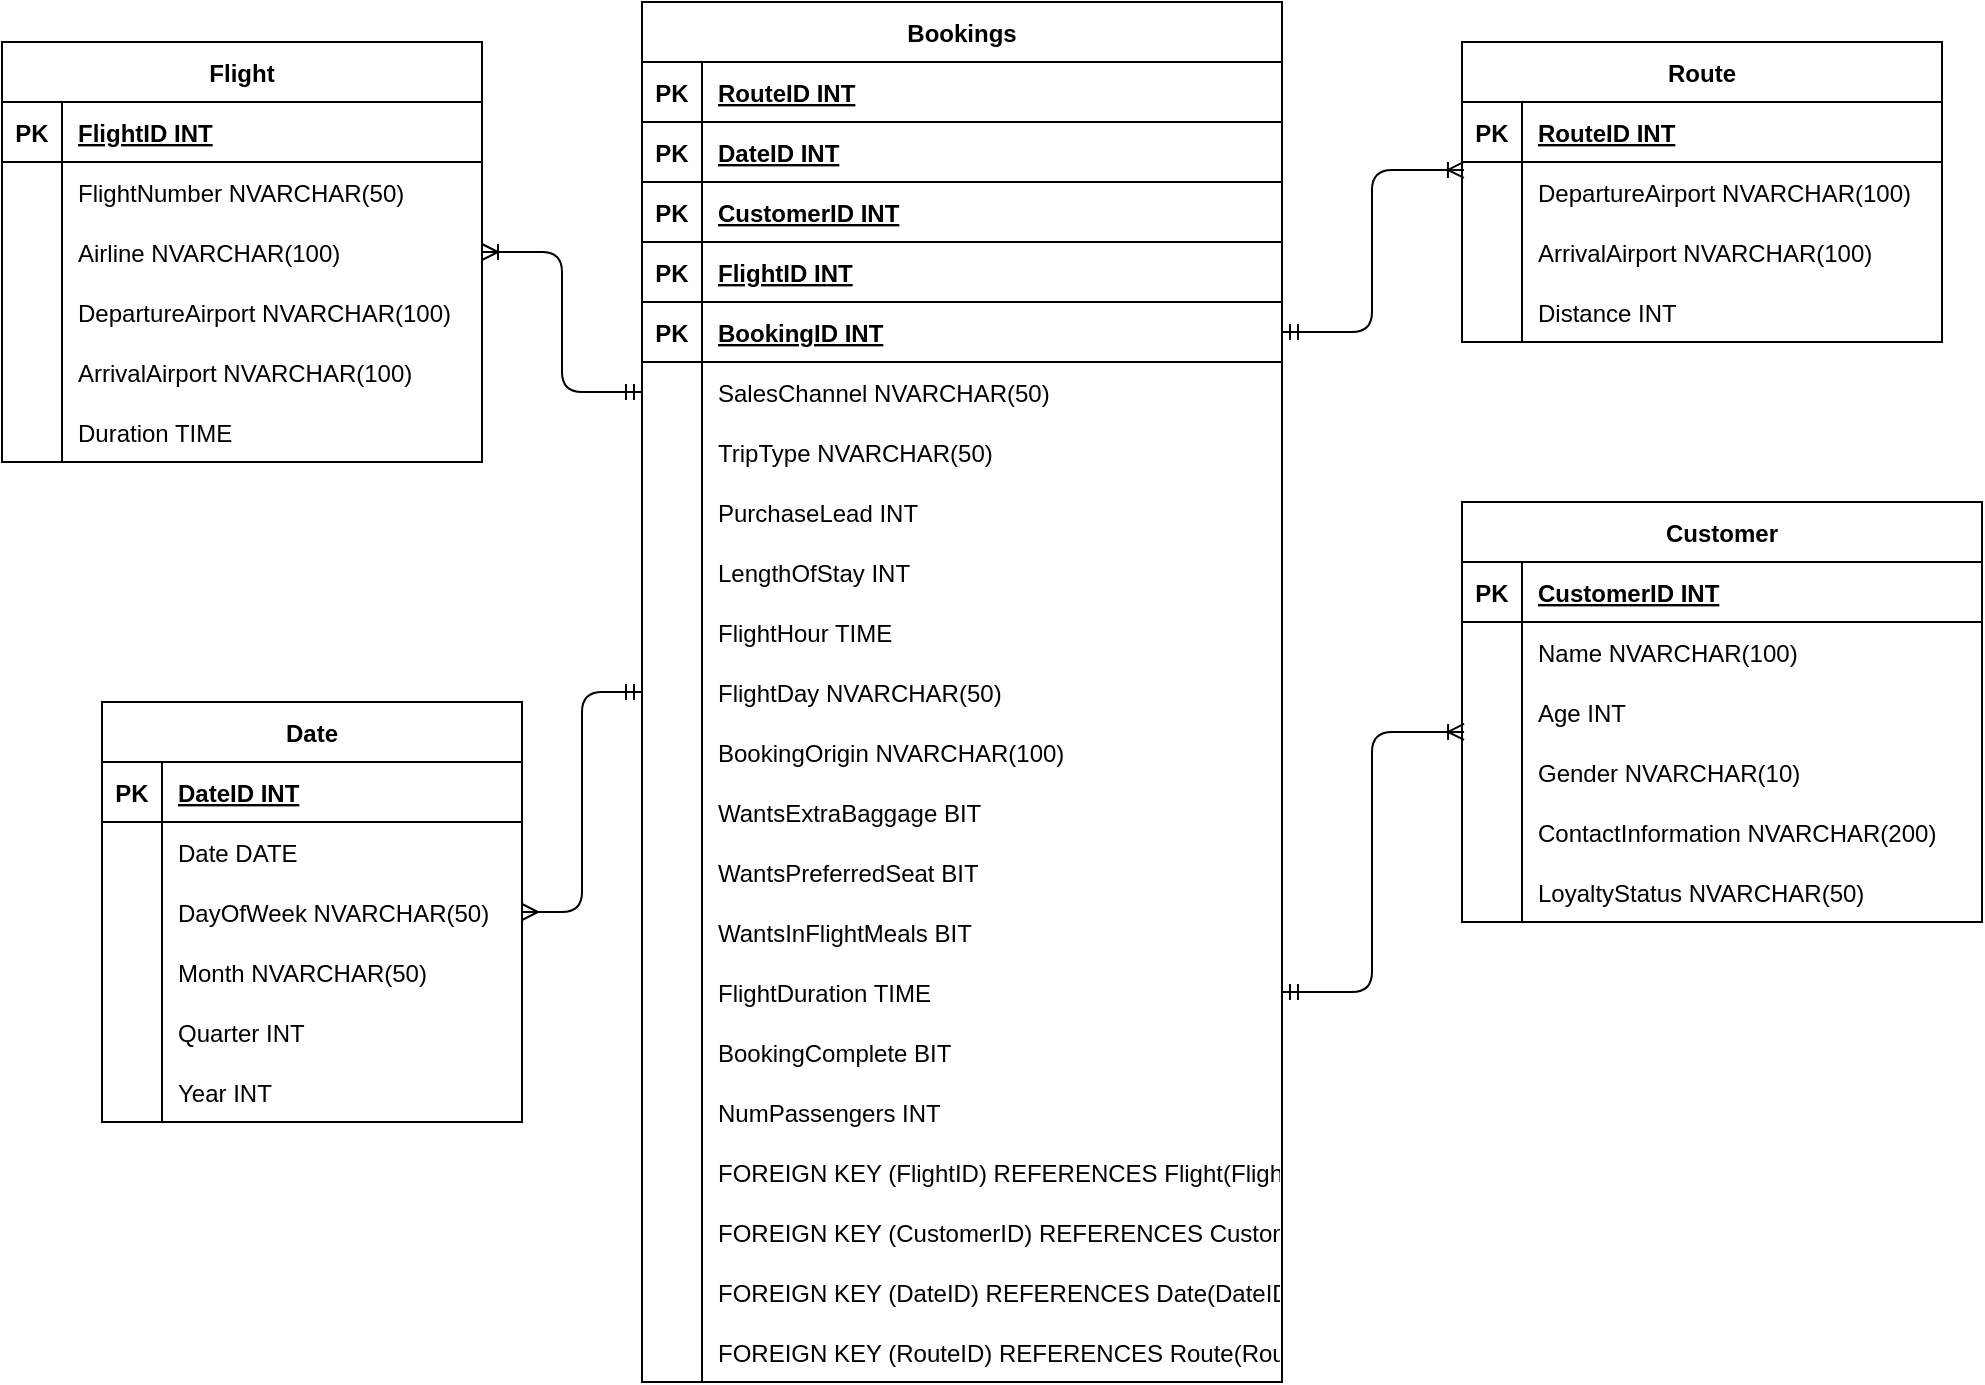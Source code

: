 <mxfile version="24.6.4" type="device">
  <diagram name="Page-1" id="y4QPXuDpSELJ82I6ausK">
    <mxGraphModel dx="1434" dy="738" grid="1" gridSize="10" guides="1" tooltips="1" connect="1" arrows="1" fold="1" page="1" pageScale="1" pageWidth="850" pageHeight="1100" math="0" shadow="0">
      <root>
        <mxCell id="0" />
        <mxCell id="1" parent="0" />
        <mxCell id="5CP9PhcRw3pRTHXL4RMj-1" value="Customer" style="shape=table;startSize=30;container=1;collapsible=1;childLayout=tableLayout;fixedRows=1;rowLines=0;fontStyle=1;align=center;resizeLast=1;" vertex="1" parent="1">
          <mxGeometry x="850" y="300" width="260" height="210" as="geometry" />
        </mxCell>
        <mxCell id="5CP9PhcRw3pRTHXL4RMj-2" value="" style="shape=tableRow;horizontal=0;startSize=0;swimlaneHead=0;swimlaneBody=0;fillColor=none;collapsible=0;dropTarget=0;points=[[0,0.5],[1,0.5]];portConstraint=eastwest;strokeColor=inherit;top=0;left=0;right=0;bottom=1;" vertex="1" parent="5CP9PhcRw3pRTHXL4RMj-1">
          <mxGeometry y="30" width="260" height="30" as="geometry" />
        </mxCell>
        <mxCell id="5CP9PhcRw3pRTHXL4RMj-3" value="PK" style="shape=partialRectangle;overflow=hidden;connectable=0;fillColor=none;strokeColor=inherit;top=0;left=0;bottom=0;right=0;fontStyle=1;" vertex="1" parent="5CP9PhcRw3pRTHXL4RMj-2">
          <mxGeometry width="30" height="30" as="geometry">
            <mxRectangle width="30" height="30" as="alternateBounds" />
          </mxGeometry>
        </mxCell>
        <mxCell id="5CP9PhcRw3pRTHXL4RMj-4" value="CustomerID INT " style="shape=partialRectangle;overflow=hidden;connectable=0;fillColor=none;align=left;strokeColor=inherit;top=0;left=0;bottom=0;right=0;spacingLeft=6;fontStyle=5;" vertex="1" parent="5CP9PhcRw3pRTHXL4RMj-2">
          <mxGeometry x="30" width="230" height="30" as="geometry">
            <mxRectangle width="230" height="30" as="alternateBounds" />
          </mxGeometry>
        </mxCell>
        <mxCell id="5CP9PhcRw3pRTHXL4RMj-5" value="" style="shape=tableRow;horizontal=0;startSize=0;swimlaneHead=0;swimlaneBody=0;fillColor=none;collapsible=0;dropTarget=0;points=[[0,0.5],[1,0.5]];portConstraint=eastwest;strokeColor=inherit;top=0;left=0;right=0;bottom=0;" vertex="1" parent="5CP9PhcRw3pRTHXL4RMj-1">
          <mxGeometry y="60" width="260" height="30" as="geometry" />
        </mxCell>
        <mxCell id="5CP9PhcRw3pRTHXL4RMj-6" value="" style="shape=partialRectangle;overflow=hidden;connectable=0;fillColor=none;strokeColor=inherit;top=0;left=0;bottom=0;right=0;" vertex="1" parent="5CP9PhcRw3pRTHXL4RMj-5">
          <mxGeometry width="30" height="30" as="geometry">
            <mxRectangle width="30" height="30" as="alternateBounds" />
          </mxGeometry>
        </mxCell>
        <mxCell id="5CP9PhcRw3pRTHXL4RMj-7" value="Name NVARCHAR(100)" style="shape=partialRectangle;overflow=hidden;connectable=0;fillColor=none;align=left;strokeColor=inherit;top=0;left=0;bottom=0;right=0;spacingLeft=6;" vertex="1" parent="5CP9PhcRw3pRTHXL4RMj-5">
          <mxGeometry x="30" width="230" height="30" as="geometry">
            <mxRectangle width="230" height="30" as="alternateBounds" />
          </mxGeometry>
        </mxCell>
        <mxCell id="5CP9PhcRw3pRTHXL4RMj-8" value="" style="shape=tableRow;horizontal=0;startSize=0;swimlaneHead=0;swimlaneBody=0;fillColor=none;collapsible=0;dropTarget=0;points=[[0,0.5],[1,0.5]];portConstraint=eastwest;strokeColor=inherit;top=0;left=0;right=0;bottom=0;" vertex="1" parent="5CP9PhcRw3pRTHXL4RMj-1">
          <mxGeometry y="90" width="260" height="30" as="geometry" />
        </mxCell>
        <mxCell id="5CP9PhcRw3pRTHXL4RMj-9" value="" style="shape=partialRectangle;overflow=hidden;connectable=0;fillColor=none;strokeColor=inherit;top=0;left=0;bottom=0;right=0;" vertex="1" parent="5CP9PhcRw3pRTHXL4RMj-8">
          <mxGeometry width="30" height="30" as="geometry">
            <mxRectangle width="30" height="30" as="alternateBounds" />
          </mxGeometry>
        </mxCell>
        <mxCell id="5CP9PhcRw3pRTHXL4RMj-10" value="Age INT" style="shape=partialRectangle;overflow=hidden;connectable=0;fillColor=none;align=left;strokeColor=inherit;top=0;left=0;bottom=0;right=0;spacingLeft=6;" vertex="1" parent="5CP9PhcRw3pRTHXL4RMj-8">
          <mxGeometry x="30" width="230" height="30" as="geometry">
            <mxRectangle width="230" height="30" as="alternateBounds" />
          </mxGeometry>
        </mxCell>
        <mxCell id="5CP9PhcRw3pRTHXL4RMj-11" value="" style="shape=tableRow;horizontal=0;startSize=0;swimlaneHead=0;swimlaneBody=0;fillColor=none;collapsible=0;dropTarget=0;points=[[0,0.5],[1,0.5]];portConstraint=eastwest;strokeColor=inherit;top=0;left=0;right=0;bottom=0;" vertex="1" parent="5CP9PhcRw3pRTHXL4RMj-1">
          <mxGeometry y="120" width="260" height="30" as="geometry" />
        </mxCell>
        <mxCell id="5CP9PhcRw3pRTHXL4RMj-12" value="" style="shape=partialRectangle;overflow=hidden;connectable=0;fillColor=none;strokeColor=inherit;top=0;left=0;bottom=0;right=0;" vertex="1" parent="5CP9PhcRw3pRTHXL4RMj-11">
          <mxGeometry width="30" height="30" as="geometry">
            <mxRectangle width="30" height="30" as="alternateBounds" />
          </mxGeometry>
        </mxCell>
        <mxCell id="5CP9PhcRw3pRTHXL4RMj-13" value="Gender NVARCHAR(10)" style="shape=partialRectangle;overflow=hidden;connectable=0;fillColor=none;align=left;strokeColor=inherit;top=0;left=0;bottom=0;right=0;spacingLeft=6;" vertex="1" parent="5CP9PhcRw3pRTHXL4RMj-11">
          <mxGeometry x="30" width="230" height="30" as="geometry">
            <mxRectangle width="230" height="30" as="alternateBounds" />
          </mxGeometry>
        </mxCell>
        <mxCell id="5CP9PhcRw3pRTHXL4RMj-14" value="" style="shape=tableRow;horizontal=0;startSize=0;swimlaneHead=0;swimlaneBody=0;fillColor=none;collapsible=0;dropTarget=0;points=[[0,0.5],[1,0.5]];portConstraint=eastwest;strokeColor=inherit;top=0;left=0;right=0;bottom=0;" vertex="1" parent="5CP9PhcRw3pRTHXL4RMj-1">
          <mxGeometry y="150" width="260" height="30" as="geometry" />
        </mxCell>
        <mxCell id="5CP9PhcRw3pRTHXL4RMj-15" value="" style="shape=partialRectangle;overflow=hidden;connectable=0;fillColor=none;strokeColor=inherit;top=0;left=0;bottom=0;right=0;" vertex="1" parent="5CP9PhcRw3pRTHXL4RMj-14">
          <mxGeometry width="30" height="30" as="geometry">
            <mxRectangle width="30" height="30" as="alternateBounds" />
          </mxGeometry>
        </mxCell>
        <mxCell id="5CP9PhcRw3pRTHXL4RMj-16" value="ContactInformation NVARCHAR(200)" style="shape=partialRectangle;overflow=hidden;connectable=0;fillColor=none;align=left;strokeColor=inherit;top=0;left=0;bottom=0;right=0;spacingLeft=6;" vertex="1" parent="5CP9PhcRw3pRTHXL4RMj-14">
          <mxGeometry x="30" width="230" height="30" as="geometry">
            <mxRectangle width="230" height="30" as="alternateBounds" />
          </mxGeometry>
        </mxCell>
        <mxCell id="5CP9PhcRw3pRTHXL4RMj-17" value="" style="shape=tableRow;horizontal=0;startSize=0;swimlaneHead=0;swimlaneBody=0;fillColor=none;collapsible=0;dropTarget=0;points=[[0,0.5],[1,0.5]];portConstraint=eastwest;strokeColor=inherit;top=0;left=0;right=0;bottom=0;" vertex="1" parent="5CP9PhcRw3pRTHXL4RMj-1">
          <mxGeometry y="180" width="260" height="30" as="geometry" />
        </mxCell>
        <mxCell id="5CP9PhcRw3pRTHXL4RMj-18" value="" style="shape=partialRectangle;overflow=hidden;connectable=0;fillColor=none;strokeColor=inherit;top=0;left=0;bottom=0;right=0;" vertex="1" parent="5CP9PhcRw3pRTHXL4RMj-17">
          <mxGeometry width="30" height="30" as="geometry">
            <mxRectangle width="30" height="30" as="alternateBounds" />
          </mxGeometry>
        </mxCell>
        <mxCell id="5CP9PhcRw3pRTHXL4RMj-19" value="LoyaltyStatus NVARCHAR(50)" style="shape=partialRectangle;overflow=hidden;connectable=0;fillColor=none;align=left;strokeColor=inherit;top=0;left=0;bottom=0;right=0;spacingLeft=6;" vertex="1" parent="5CP9PhcRw3pRTHXL4RMj-17">
          <mxGeometry x="30" width="230" height="30" as="geometry">
            <mxRectangle width="230" height="30" as="alternateBounds" />
          </mxGeometry>
        </mxCell>
        <mxCell id="5CP9PhcRw3pRTHXL4RMj-20" value="Flight" style="shape=table;startSize=30;container=1;collapsible=1;childLayout=tableLayout;fixedRows=1;rowLines=0;fontStyle=1;align=center;resizeLast=1;" vertex="1" parent="1">
          <mxGeometry x="120" y="70" width="240" height="210" as="geometry" />
        </mxCell>
        <mxCell id="5CP9PhcRw3pRTHXL4RMj-21" value="" style="shape=tableRow;horizontal=0;startSize=0;swimlaneHead=0;swimlaneBody=0;fillColor=none;collapsible=0;dropTarget=0;points=[[0,0.5],[1,0.5]];portConstraint=eastwest;strokeColor=inherit;top=0;left=0;right=0;bottom=1;" vertex="1" parent="5CP9PhcRw3pRTHXL4RMj-20">
          <mxGeometry y="30" width="240" height="30" as="geometry" />
        </mxCell>
        <mxCell id="5CP9PhcRw3pRTHXL4RMj-22" value="PK" style="shape=partialRectangle;overflow=hidden;connectable=0;fillColor=none;strokeColor=inherit;top=0;left=0;bottom=0;right=0;fontStyle=1;" vertex="1" parent="5CP9PhcRw3pRTHXL4RMj-21">
          <mxGeometry width="30" height="30" as="geometry">
            <mxRectangle width="30" height="30" as="alternateBounds" />
          </mxGeometry>
        </mxCell>
        <mxCell id="5CP9PhcRw3pRTHXL4RMj-23" value="FlightID INT " style="shape=partialRectangle;overflow=hidden;connectable=0;fillColor=none;align=left;strokeColor=inherit;top=0;left=0;bottom=0;right=0;spacingLeft=6;fontStyle=5;" vertex="1" parent="5CP9PhcRw3pRTHXL4RMj-21">
          <mxGeometry x="30" width="210" height="30" as="geometry">
            <mxRectangle width="210" height="30" as="alternateBounds" />
          </mxGeometry>
        </mxCell>
        <mxCell id="5CP9PhcRw3pRTHXL4RMj-24" value="" style="shape=tableRow;horizontal=0;startSize=0;swimlaneHead=0;swimlaneBody=0;fillColor=none;collapsible=0;dropTarget=0;points=[[0,0.5],[1,0.5]];portConstraint=eastwest;strokeColor=inherit;top=0;left=0;right=0;bottom=0;" vertex="1" parent="5CP9PhcRw3pRTHXL4RMj-20">
          <mxGeometry y="60" width="240" height="30" as="geometry" />
        </mxCell>
        <mxCell id="5CP9PhcRw3pRTHXL4RMj-25" value="" style="shape=partialRectangle;overflow=hidden;connectable=0;fillColor=none;strokeColor=inherit;top=0;left=0;bottom=0;right=0;" vertex="1" parent="5CP9PhcRw3pRTHXL4RMj-24">
          <mxGeometry width="30" height="30" as="geometry">
            <mxRectangle width="30" height="30" as="alternateBounds" />
          </mxGeometry>
        </mxCell>
        <mxCell id="5CP9PhcRw3pRTHXL4RMj-26" value="FlightNumber NVARCHAR(50)" style="shape=partialRectangle;overflow=hidden;connectable=0;fillColor=none;align=left;strokeColor=inherit;top=0;left=0;bottom=0;right=0;spacingLeft=6;" vertex="1" parent="5CP9PhcRw3pRTHXL4RMj-24">
          <mxGeometry x="30" width="210" height="30" as="geometry">
            <mxRectangle width="210" height="30" as="alternateBounds" />
          </mxGeometry>
        </mxCell>
        <mxCell id="5CP9PhcRw3pRTHXL4RMj-27" value="" style="shape=tableRow;horizontal=0;startSize=0;swimlaneHead=0;swimlaneBody=0;fillColor=none;collapsible=0;dropTarget=0;points=[[0,0.5],[1,0.5]];portConstraint=eastwest;strokeColor=inherit;top=0;left=0;right=0;bottom=0;" vertex="1" parent="5CP9PhcRw3pRTHXL4RMj-20">
          <mxGeometry y="90" width="240" height="30" as="geometry" />
        </mxCell>
        <mxCell id="5CP9PhcRw3pRTHXL4RMj-28" value="" style="shape=partialRectangle;overflow=hidden;connectable=0;fillColor=none;strokeColor=inherit;top=0;left=0;bottom=0;right=0;" vertex="1" parent="5CP9PhcRw3pRTHXL4RMj-27">
          <mxGeometry width="30" height="30" as="geometry">
            <mxRectangle width="30" height="30" as="alternateBounds" />
          </mxGeometry>
        </mxCell>
        <mxCell id="5CP9PhcRw3pRTHXL4RMj-29" value="Airline NVARCHAR(100)" style="shape=partialRectangle;overflow=hidden;connectable=0;fillColor=none;align=left;strokeColor=inherit;top=0;left=0;bottom=0;right=0;spacingLeft=6;" vertex="1" parent="5CP9PhcRw3pRTHXL4RMj-27">
          <mxGeometry x="30" width="210" height="30" as="geometry">
            <mxRectangle width="210" height="30" as="alternateBounds" />
          </mxGeometry>
        </mxCell>
        <mxCell id="5CP9PhcRw3pRTHXL4RMj-30" value="" style="shape=tableRow;horizontal=0;startSize=0;swimlaneHead=0;swimlaneBody=0;fillColor=none;collapsible=0;dropTarget=0;points=[[0,0.5],[1,0.5]];portConstraint=eastwest;strokeColor=inherit;top=0;left=0;right=0;bottom=0;" vertex="1" parent="5CP9PhcRw3pRTHXL4RMj-20">
          <mxGeometry y="120" width="240" height="30" as="geometry" />
        </mxCell>
        <mxCell id="5CP9PhcRw3pRTHXL4RMj-31" value="" style="shape=partialRectangle;overflow=hidden;connectable=0;fillColor=none;strokeColor=inherit;top=0;left=0;bottom=0;right=0;" vertex="1" parent="5CP9PhcRw3pRTHXL4RMj-30">
          <mxGeometry width="30" height="30" as="geometry">
            <mxRectangle width="30" height="30" as="alternateBounds" />
          </mxGeometry>
        </mxCell>
        <mxCell id="5CP9PhcRw3pRTHXL4RMj-32" value="DepartureAirport NVARCHAR(100)" style="shape=partialRectangle;overflow=hidden;connectable=0;fillColor=none;align=left;strokeColor=inherit;top=0;left=0;bottom=0;right=0;spacingLeft=6;" vertex="1" parent="5CP9PhcRw3pRTHXL4RMj-30">
          <mxGeometry x="30" width="210" height="30" as="geometry">
            <mxRectangle width="210" height="30" as="alternateBounds" />
          </mxGeometry>
        </mxCell>
        <mxCell id="5CP9PhcRw3pRTHXL4RMj-33" value="" style="shape=tableRow;horizontal=0;startSize=0;swimlaneHead=0;swimlaneBody=0;fillColor=none;collapsible=0;dropTarget=0;points=[[0,0.5],[1,0.5]];portConstraint=eastwest;strokeColor=inherit;top=0;left=0;right=0;bottom=0;" vertex="1" parent="5CP9PhcRw3pRTHXL4RMj-20">
          <mxGeometry y="150" width="240" height="30" as="geometry" />
        </mxCell>
        <mxCell id="5CP9PhcRw3pRTHXL4RMj-34" value="" style="shape=partialRectangle;overflow=hidden;connectable=0;fillColor=none;strokeColor=inherit;top=0;left=0;bottom=0;right=0;" vertex="1" parent="5CP9PhcRw3pRTHXL4RMj-33">
          <mxGeometry width="30" height="30" as="geometry">
            <mxRectangle width="30" height="30" as="alternateBounds" />
          </mxGeometry>
        </mxCell>
        <mxCell id="5CP9PhcRw3pRTHXL4RMj-35" value="ArrivalAirport NVARCHAR(100)" style="shape=partialRectangle;overflow=hidden;connectable=0;fillColor=none;align=left;strokeColor=inherit;top=0;left=0;bottom=0;right=0;spacingLeft=6;" vertex="1" parent="5CP9PhcRw3pRTHXL4RMj-33">
          <mxGeometry x="30" width="210" height="30" as="geometry">
            <mxRectangle width="210" height="30" as="alternateBounds" />
          </mxGeometry>
        </mxCell>
        <mxCell id="5CP9PhcRw3pRTHXL4RMj-36" value="" style="shape=tableRow;horizontal=0;startSize=0;swimlaneHead=0;swimlaneBody=0;fillColor=none;collapsible=0;dropTarget=0;points=[[0,0.5],[1,0.5]];portConstraint=eastwest;strokeColor=inherit;top=0;left=0;right=0;bottom=0;" vertex="1" parent="5CP9PhcRw3pRTHXL4RMj-20">
          <mxGeometry y="180" width="240" height="30" as="geometry" />
        </mxCell>
        <mxCell id="5CP9PhcRw3pRTHXL4RMj-37" value="" style="shape=partialRectangle;overflow=hidden;connectable=0;fillColor=none;strokeColor=inherit;top=0;left=0;bottom=0;right=0;" vertex="1" parent="5CP9PhcRw3pRTHXL4RMj-36">
          <mxGeometry width="30" height="30" as="geometry">
            <mxRectangle width="30" height="30" as="alternateBounds" />
          </mxGeometry>
        </mxCell>
        <mxCell id="5CP9PhcRw3pRTHXL4RMj-38" value="Duration TIME" style="shape=partialRectangle;overflow=hidden;connectable=0;fillColor=none;align=left;strokeColor=inherit;top=0;left=0;bottom=0;right=0;spacingLeft=6;" vertex="1" parent="5CP9PhcRw3pRTHXL4RMj-36">
          <mxGeometry x="30" width="210" height="30" as="geometry">
            <mxRectangle width="210" height="30" as="alternateBounds" />
          </mxGeometry>
        </mxCell>
        <mxCell id="5CP9PhcRw3pRTHXL4RMj-39" value="Date" style="shape=table;startSize=30;container=1;collapsible=1;childLayout=tableLayout;fixedRows=1;rowLines=0;fontStyle=1;align=center;resizeLast=1;" vertex="1" parent="1">
          <mxGeometry x="170" y="400" width="210" height="210" as="geometry" />
        </mxCell>
        <mxCell id="5CP9PhcRw3pRTHXL4RMj-40" value="" style="shape=tableRow;horizontal=0;startSize=0;swimlaneHead=0;swimlaneBody=0;fillColor=none;collapsible=0;dropTarget=0;points=[[0,0.5],[1,0.5]];portConstraint=eastwest;strokeColor=inherit;top=0;left=0;right=0;bottom=1;" vertex="1" parent="5CP9PhcRw3pRTHXL4RMj-39">
          <mxGeometry y="30" width="210" height="30" as="geometry" />
        </mxCell>
        <mxCell id="5CP9PhcRw3pRTHXL4RMj-41" value="PK" style="shape=partialRectangle;overflow=hidden;connectable=0;fillColor=none;strokeColor=inherit;top=0;left=0;bottom=0;right=0;fontStyle=1;" vertex="1" parent="5CP9PhcRw3pRTHXL4RMj-40">
          <mxGeometry width="30" height="30" as="geometry">
            <mxRectangle width="30" height="30" as="alternateBounds" />
          </mxGeometry>
        </mxCell>
        <mxCell id="5CP9PhcRw3pRTHXL4RMj-42" value="DateID INT " style="shape=partialRectangle;overflow=hidden;connectable=0;fillColor=none;align=left;strokeColor=inherit;top=0;left=0;bottom=0;right=0;spacingLeft=6;fontStyle=5;" vertex="1" parent="5CP9PhcRw3pRTHXL4RMj-40">
          <mxGeometry x="30" width="180" height="30" as="geometry">
            <mxRectangle width="180" height="30" as="alternateBounds" />
          </mxGeometry>
        </mxCell>
        <mxCell id="5CP9PhcRw3pRTHXL4RMj-43" value="" style="shape=tableRow;horizontal=0;startSize=0;swimlaneHead=0;swimlaneBody=0;fillColor=none;collapsible=0;dropTarget=0;points=[[0,0.5],[1,0.5]];portConstraint=eastwest;strokeColor=inherit;top=0;left=0;right=0;bottom=0;" vertex="1" parent="5CP9PhcRw3pRTHXL4RMj-39">
          <mxGeometry y="60" width="210" height="30" as="geometry" />
        </mxCell>
        <mxCell id="5CP9PhcRw3pRTHXL4RMj-44" value="" style="shape=partialRectangle;overflow=hidden;connectable=0;fillColor=none;strokeColor=inherit;top=0;left=0;bottom=0;right=0;" vertex="1" parent="5CP9PhcRw3pRTHXL4RMj-43">
          <mxGeometry width="30" height="30" as="geometry">
            <mxRectangle width="30" height="30" as="alternateBounds" />
          </mxGeometry>
        </mxCell>
        <mxCell id="5CP9PhcRw3pRTHXL4RMj-45" value="Date DATE" style="shape=partialRectangle;overflow=hidden;connectable=0;fillColor=none;align=left;strokeColor=inherit;top=0;left=0;bottom=0;right=0;spacingLeft=6;" vertex="1" parent="5CP9PhcRw3pRTHXL4RMj-43">
          <mxGeometry x="30" width="180" height="30" as="geometry">
            <mxRectangle width="180" height="30" as="alternateBounds" />
          </mxGeometry>
        </mxCell>
        <mxCell id="5CP9PhcRw3pRTHXL4RMj-46" value="" style="shape=tableRow;horizontal=0;startSize=0;swimlaneHead=0;swimlaneBody=0;fillColor=none;collapsible=0;dropTarget=0;points=[[0,0.5],[1,0.5]];portConstraint=eastwest;strokeColor=inherit;top=0;left=0;right=0;bottom=0;" vertex="1" parent="5CP9PhcRw3pRTHXL4RMj-39">
          <mxGeometry y="90" width="210" height="30" as="geometry" />
        </mxCell>
        <mxCell id="5CP9PhcRw3pRTHXL4RMj-47" value="" style="shape=partialRectangle;overflow=hidden;connectable=0;fillColor=none;strokeColor=inherit;top=0;left=0;bottom=0;right=0;" vertex="1" parent="5CP9PhcRw3pRTHXL4RMj-46">
          <mxGeometry width="30" height="30" as="geometry">
            <mxRectangle width="30" height="30" as="alternateBounds" />
          </mxGeometry>
        </mxCell>
        <mxCell id="5CP9PhcRw3pRTHXL4RMj-48" value="DayOfWeek NVARCHAR(50)" style="shape=partialRectangle;overflow=hidden;connectable=0;fillColor=none;align=left;strokeColor=inherit;top=0;left=0;bottom=0;right=0;spacingLeft=6;" vertex="1" parent="5CP9PhcRw3pRTHXL4RMj-46">
          <mxGeometry x="30" width="180" height="30" as="geometry">
            <mxRectangle width="180" height="30" as="alternateBounds" />
          </mxGeometry>
        </mxCell>
        <mxCell id="5CP9PhcRw3pRTHXL4RMj-49" value="" style="shape=tableRow;horizontal=0;startSize=0;swimlaneHead=0;swimlaneBody=0;fillColor=none;collapsible=0;dropTarget=0;points=[[0,0.5],[1,0.5]];portConstraint=eastwest;strokeColor=inherit;top=0;left=0;right=0;bottom=0;" vertex="1" parent="5CP9PhcRw3pRTHXL4RMj-39">
          <mxGeometry y="120" width="210" height="30" as="geometry" />
        </mxCell>
        <mxCell id="5CP9PhcRw3pRTHXL4RMj-50" value="" style="shape=partialRectangle;overflow=hidden;connectable=0;fillColor=none;strokeColor=inherit;top=0;left=0;bottom=0;right=0;" vertex="1" parent="5CP9PhcRw3pRTHXL4RMj-49">
          <mxGeometry width="30" height="30" as="geometry">
            <mxRectangle width="30" height="30" as="alternateBounds" />
          </mxGeometry>
        </mxCell>
        <mxCell id="5CP9PhcRw3pRTHXL4RMj-51" value="Month NVARCHAR(50)" style="shape=partialRectangle;overflow=hidden;connectable=0;fillColor=none;align=left;strokeColor=inherit;top=0;left=0;bottom=0;right=0;spacingLeft=6;" vertex="1" parent="5CP9PhcRw3pRTHXL4RMj-49">
          <mxGeometry x="30" width="180" height="30" as="geometry">
            <mxRectangle width="180" height="30" as="alternateBounds" />
          </mxGeometry>
        </mxCell>
        <mxCell id="5CP9PhcRw3pRTHXL4RMj-52" value="" style="shape=tableRow;horizontal=0;startSize=0;swimlaneHead=0;swimlaneBody=0;fillColor=none;collapsible=0;dropTarget=0;points=[[0,0.5],[1,0.5]];portConstraint=eastwest;strokeColor=inherit;top=0;left=0;right=0;bottom=0;" vertex="1" parent="5CP9PhcRw3pRTHXL4RMj-39">
          <mxGeometry y="150" width="210" height="30" as="geometry" />
        </mxCell>
        <mxCell id="5CP9PhcRw3pRTHXL4RMj-53" value="" style="shape=partialRectangle;overflow=hidden;connectable=0;fillColor=none;strokeColor=inherit;top=0;left=0;bottom=0;right=0;" vertex="1" parent="5CP9PhcRw3pRTHXL4RMj-52">
          <mxGeometry width="30" height="30" as="geometry">
            <mxRectangle width="30" height="30" as="alternateBounds" />
          </mxGeometry>
        </mxCell>
        <mxCell id="5CP9PhcRw3pRTHXL4RMj-54" value="Quarter INT" style="shape=partialRectangle;overflow=hidden;connectable=0;fillColor=none;align=left;strokeColor=inherit;top=0;left=0;bottom=0;right=0;spacingLeft=6;" vertex="1" parent="5CP9PhcRw3pRTHXL4RMj-52">
          <mxGeometry x="30" width="180" height="30" as="geometry">
            <mxRectangle width="180" height="30" as="alternateBounds" />
          </mxGeometry>
        </mxCell>
        <mxCell id="5CP9PhcRw3pRTHXL4RMj-55" value="" style="shape=tableRow;horizontal=0;startSize=0;swimlaneHead=0;swimlaneBody=0;fillColor=none;collapsible=0;dropTarget=0;points=[[0,0.5],[1,0.5]];portConstraint=eastwest;strokeColor=inherit;top=0;left=0;right=0;bottom=0;" vertex="1" parent="5CP9PhcRw3pRTHXL4RMj-39">
          <mxGeometry y="180" width="210" height="30" as="geometry" />
        </mxCell>
        <mxCell id="5CP9PhcRw3pRTHXL4RMj-56" value="" style="shape=partialRectangle;overflow=hidden;connectable=0;fillColor=none;strokeColor=inherit;top=0;left=0;bottom=0;right=0;" vertex="1" parent="5CP9PhcRw3pRTHXL4RMj-55">
          <mxGeometry width="30" height="30" as="geometry">
            <mxRectangle width="30" height="30" as="alternateBounds" />
          </mxGeometry>
        </mxCell>
        <mxCell id="5CP9PhcRw3pRTHXL4RMj-57" value="Year INT" style="shape=partialRectangle;overflow=hidden;connectable=0;fillColor=none;align=left;strokeColor=inherit;top=0;left=0;bottom=0;right=0;spacingLeft=6;" vertex="1" parent="5CP9PhcRw3pRTHXL4RMj-55">
          <mxGeometry x="30" width="180" height="30" as="geometry">
            <mxRectangle width="180" height="30" as="alternateBounds" />
          </mxGeometry>
        </mxCell>
        <mxCell id="5CP9PhcRw3pRTHXL4RMj-58" value="Route" style="shape=table;startSize=30;container=1;collapsible=1;childLayout=tableLayout;fixedRows=1;rowLines=0;fontStyle=1;align=center;resizeLast=1;" vertex="1" parent="1">
          <mxGeometry x="850" y="70" width="240" height="150" as="geometry" />
        </mxCell>
        <mxCell id="5CP9PhcRw3pRTHXL4RMj-59" value="" style="shape=tableRow;horizontal=0;startSize=0;swimlaneHead=0;swimlaneBody=0;fillColor=none;collapsible=0;dropTarget=0;points=[[0,0.5],[1,0.5]];portConstraint=eastwest;strokeColor=inherit;top=0;left=0;right=0;bottom=1;" vertex="1" parent="5CP9PhcRw3pRTHXL4RMj-58">
          <mxGeometry y="30" width="240" height="30" as="geometry" />
        </mxCell>
        <mxCell id="5CP9PhcRw3pRTHXL4RMj-60" value="PK" style="shape=partialRectangle;overflow=hidden;connectable=0;fillColor=none;strokeColor=inherit;top=0;left=0;bottom=0;right=0;fontStyle=1;" vertex="1" parent="5CP9PhcRw3pRTHXL4RMj-59">
          <mxGeometry width="30" height="30" as="geometry">
            <mxRectangle width="30" height="30" as="alternateBounds" />
          </mxGeometry>
        </mxCell>
        <mxCell id="5CP9PhcRw3pRTHXL4RMj-61" value="RouteID INT " style="shape=partialRectangle;overflow=hidden;connectable=0;fillColor=none;align=left;strokeColor=inherit;top=0;left=0;bottom=0;right=0;spacingLeft=6;fontStyle=5;" vertex="1" parent="5CP9PhcRw3pRTHXL4RMj-59">
          <mxGeometry x="30" width="210" height="30" as="geometry">
            <mxRectangle width="210" height="30" as="alternateBounds" />
          </mxGeometry>
        </mxCell>
        <mxCell id="5CP9PhcRw3pRTHXL4RMj-62" value="" style="shape=tableRow;horizontal=0;startSize=0;swimlaneHead=0;swimlaneBody=0;fillColor=none;collapsible=0;dropTarget=0;points=[[0,0.5],[1,0.5]];portConstraint=eastwest;strokeColor=inherit;top=0;left=0;right=0;bottom=0;" vertex="1" parent="5CP9PhcRw3pRTHXL4RMj-58">
          <mxGeometry y="60" width="240" height="30" as="geometry" />
        </mxCell>
        <mxCell id="5CP9PhcRw3pRTHXL4RMj-63" value="" style="shape=partialRectangle;overflow=hidden;connectable=0;fillColor=none;strokeColor=inherit;top=0;left=0;bottom=0;right=0;" vertex="1" parent="5CP9PhcRw3pRTHXL4RMj-62">
          <mxGeometry width="30" height="30" as="geometry">
            <mxRectangle width="30" height="30" as="alternateBounds" />
          </mxGeometry>
        </mxCell>
        <mxCell id="5CP9PhcRw3pRTHXL4RMj-64" value="DepartureAirport NVARCHAR(100)" style="shape=partialRectangle;overflow=hidden;connectable=0;fillColor=none;align=left;strokeColor=inherit;top=0;left=0;bottom=0;right=0;spacingLeft=6;" vertex="1" parent="5CP9PhcRw3pRTHXL4RMj-62">
          <mxGeometry x="30" width="210" height="30" as="geometry">
            <mxRectangle width="210" height="30" as="alternateBounds" />
          </mxGeometry>
        </mxCell>
        <mxCell id="5CP9PhcRw3pRTHXL4RMj-65" value="" style="shape=tableRow;horizontal=0;startSize=0;swimlaneHead=0;swimlaneBody=0;fillColor=none;collapsible=0;dropTarget=0;points=[[0,0.5],[1,0.5]];portConstraint=eastwest;strokeColor=inherit;top=0;left=0;right=0;bottom=0;" vertex="1" parent="5CP9PhcRw3pRTHXL4RMj-58">
          <mxGeometry y="90" width="240" height="30" as="geometry" />
        </mxCell>
        <mxCell id="5CP9PhcRw3pRTHXL4RMj-66" value="" style="shape=partialRectangle;overflow=hidden;connectable=0;fillColor=none;strokeColor=inherit;top=0;left=0;bottom=0;right=0;" vertex="1" parent="5CP9PhcRw3pRTHXL4RMj-65">
          <mxGeometry width="30" height="30" as="geometry">
            <mxRectangle width="30" height="30" as="alternateBounds" />
          </mxGeometry>
        </mxCell>
        <mxCell id="5CP9PhcRw3pRTHXL4RMj-67" value="ArrivalAirport NVARCHAR(100)" style="shape=partialRectangle;overflow=hidden;connectable=0;fillColor=none;align=left;strokeColor=inherit;top=0;left=0;bottom=0;right=0;spacingLeft=6;" vertex="1" parent="5CP9PhcRw3pRTHXL4RMj-65">
          <mxGeometry x="30" width="210" height="30" as="geometry">
            <mxRectangle width="210" height="30" as="alternateBounds" />
          </mxGeometry>
        </mxCell>
        <mxCell id="5CP9PhcRw3pRTHXL4RMj-68" value="" style="shape=tableRow;horizontal=0;startSize=0;swimlaneHead=0;swimlaneBody=0;fillColor=none;collapsible=0;dropTarget=0;points=[[0,0.5],[1,0.5]];portConstraint=eastwest;strokeColor=inherit;top=0;left=0;right=0;bottom=0;" vertex="1" parent="5CP9PhcRw3pRTHXL4RMj-58">
          <mxGeometry y="120" width="240" height="30" as="geometry" />
        </mxCell>
        <mxCell id="5CP9PhcRw3pRTHXL4RMj-69" value="" style="shape=partialRectangle;overflow=hidden;connectable=0;fillColor=none;strokeColor=inherit;top=0;left=0;bottom=0;right=0;" vertex="1" parent="5CP9PhcRw3pRTHXL4RMj-68">
          <mxGeometry width="30" height="30" as="geometry">
            <mxRectangle width="30" height="30" as="alternateBounds" />
          </mxGeometry>
        </mxCell>
        <mxCell id="5CP9PhcRw3pRTHXL4RMj-70" value="Distance INT" style="shape=partialRectangle;overflow=hidden;connectable=0;fillColor=none;align=left;strokeColor=inherit;top=0;left=0;bottom=0;right=0;spacingLeft=6;" vertex="1" parent="5CP9PhcRw3pRTHXL4RMj-68">
          <mxGeometry x="30" width="210" height="30" as="geometry">
            <mxRectangle width="210" height="30" as="alternateBounds" />
          </mxGeometry>
        </mxCell>
        <mxCell id="5CP9PhcRw3pRTHXL4RMj-138" style="edgeStyle=orthogonalEdgeStyle;rounded=1;orthogonalLoop=1;jettySize=auto;html=1;entryX=1;entryY=0.5;entryDx=0;entryDy=0;curved=0;startArrow=ERmandOne;startFill=0;endArrow=ERmany;endFill=0;" edge="1" parent="1" source="5CP9PhcRw3pRTHXL4RMj-71" target="5CP9PhcRw3pRTHXL4RMj-46">
          <mxGeometry relative="1" as="geometry" />
        </mxCell>
        <mxCell id="5CP9PhcRw3pRTHXL4RMj-71" value="Bookings" style="shape=table;startSize=30;container=1;collapsible=1;childLayout=tableLayout;fixedRows=1;rowLines=0;fontStyle=1;align=center;resizeLast=1;" vertex="1" parent="1">
          <mxGeometry x="440" y="50" width="320" height="690" as="geometry" />
        </mxCell>
        <mxCell id="5CP9PhcRw3pRTHXL4RMj-72" value="" style="shape=tableRow;horizontal=0;startSize=0;swimlaneHead=0;swimlaneBody=0;fillColor=none;collapsible=0;dropTarget=0;points=[[0,0.5],[1,0.5]];portConstraint=eastwest;strokeColor=inherit;top=0;left=0;right=0;bottom=1;" vertex="1" parent="5CP9PhcRw3pRTHXL4RMj-71">
          <mxGeometry y="30" width="320" height="30" as="geometry" />
        </mxCell>
        <mxCell id="5CP9PhcRw3pRTHXL4RMj-73" value="PK" style="shape=partialRectangle;overflow=hidden;connectable=0;fillColor=none;strokeColor=inherit;top=0;left=0;bottom=0;right=0;fontStyle=1;" vertex="1" parent="5CP9PhcRw3pRTHXL4RMj-72">
          <mxGeometry width="30" height="30" as="geometry">
            <mxRectangle width="30" height="30" as="alternateBounds" />
          </mxGeometry>
        </mxCell>
        <mxCell id="5CP9PhcRw3pRTHXL4RMj-74" value="RouteID INT" style="shape=partialRectangle;overflow=hidden;connectable=0;fillColor=none;align=left;strokeColor=inherit;top=0;left=0;bottom=0;right=0;spacingLeft=6;fontStyle=5;" vertex="1" parent="5CP9PhcRw3pRTHXL4RMj-72">
          <mxGeometry x="30" width="290" height="30" as="geometry">
            <mxRectangle width="290" height="30" as="alternateBounds" />
          </mxGeometry>
        </mxCell>
        <mxCell id="5CP9PhcRw3pRTHXL4RMj-75" value="" style="shape=tableRow;horizontal=0;startSize=0;swimlaneHead=0;swimlaneBody=0;fillColor=none;collapsible=0;dropTarget=0;points=[[0,0.5],[1,0.5]];portConstraint=eastwest;strokeColor=inherit;top=0;left=0;right=0;bottom=1;" vertex="1" parent="5CP9PhcRw3pRTHXL4RMj-71">
          <mxGeometry y="60" width="320" height="30" as="geometry" />
        </mxCell>
        <mxCell id="5CP9PhcRw3pRTHXL4RMj-76" value="PK" style="shape=partialRectangle;overflow=hidden;connectable=0;fillColor=none;strokeColor=inherit;top=0;left=0;bottom=0;right=0;fontStyle=1;" vertex="1" parent="5CP9PhcRw3pRTHXL4RMj-75">
          <mxGeometry width="30" height="30" as="geometry">
            <mxRectangle width="30" height="30" as="alternateBounds" />
          </mxGeometry>
        </mxCell>
        <mxCell id="5CP9PhcRw3pRTHXL4RMj-77" value="DateID INT" style="shape=partialRectangle;overflow=hidden;connectable=0;fillColor=none;align=left;strokeColor=inherit;top=0;left=0;bottom=0;right=0;spacingLeft=6;fontStyle=5;" vertex="1" parent="5CP9PhcRw3pRTHXL4RMj-75">
          <mxGeometry x="30" width="290" height="30" as="geometry">
            <mxRectangle width="290" height="30" as="alternateBounds" />
          </mxGeometry>
        </mxCell>
        <mxCell id="5CP9PhcRw3pRTHXL4RMj-78" value="" style="shape=tableRow;horizontal=0;startSize=0;swimlaneHead=0;swimlaneBody=0;fillColor=none;collapsible=0;dropTarget=0;points=[[0,0.5],[1,0.5]];portConstraint=eastwest;strokeColor=inherit;top=0;left=0;right=0;bottom=1;" vertex="1" parent="5CP9PhcRw3pRTHXL4RMj-71">
          <mxGeometry y="90" width="320" height="30" as="geometry" />
        </mxCell>
        <mxCell id="5CP9PhcRw3pRTHXL4RMj-79" value="PK" style="shape=partialRectangle;overflow=hidden;connectable=0;fillColor=none;strokeColor=inherit;top=0;left=0;bottom=0;right=0;fontStyle=1;" vertex="1" parent="5CP9PhcRw3pRTHXL4RMj-78">
          <mxGeometry width="30" height="30" as="geometry">
            <mxRectangle width="30" height="30" as="alternateBounds" />
          </mxGeometry>
        </mxCell>
        <mxCell id="5CP9PhcRw3pRTHXL4RMj-80" value="CustomerID INT" style="shape=partialRectangle;overflow=hidden;connectable=0;fillColor=none;align=left;strokeColor=inherit;top=0;left=0;bottom=0;right=0;spacingLeft=6;fontStyle=5;" vertex="1" parent="5CP9PhcRw3pRTHXL4RMj-78">
          <mxGeometry x="30" width="290" height="30" as="geometry">
            <mxRectangle width="290" height="30" as="alternateBounds" />
          </mxGeometry>
        </mxCell>
        <mxCell id="5CP9PhcRw3pRTHXL4RMj-81" value="" style="shape=tableRow;horizontal=0;startSize=0;swimlaneHead=0;swimlaneBody=0;fillColor=none;collapsible=0;dropTarget=0;points=[[0,0.5],[1,0.5]];portConstraint=eastwest;strokeColor=inherit;top=0;left=0;right=0;bottom=1;" vertex="1" parent="5CP9PhcRw3pRTHXL4RMj-71">
          <mxGeometry y="120" width="320" height="30" as="geometry" />
        </mxCell>
        <mxCell id="5CP9PhcRw3pRTHXL4RMj-82" value="PK" style="shape=partialRectangle;overflow=hidden;connectable=0;fillColor=none;strokeColor=inherit;top=0;left=0;bottom=0;right=0;fontStyle=1;" vertex="1" parent="5CP9PhcRw3pRTHXL4RMj-81">
          <mxGeometry width="30" height="30" as="geometry">
            <mxRectangle width="30" height="30" as="alternateBounds" />
          </mxGeometry>
        </mxCell>
        <mxCell id="5CP9PhcRw3pRTHXL4RMj-83" value="FlightID INT" style="shape=partialRectangle;overflow=hidden;connectable=0;fillColor=none;align=left;strokeColor=inherit;top=0;left=0;bottom=0;right=0;spacingLeft=6;fontStyle=5;" vertex="1" parent="5CP9PhcRw3pRTHXL4RMj-81">
          <mxGeometry x="30" width="290" height="30" as="geometry">
            <mxRectangle width="290" height="30" as="alternateBounds" />
          </mxGeometry>
        </mxCell>
        <mxCell id="5CP9PhcRw3pRTHXL4RMj-84" value="" style="shape=tableRow;horizontal=0;startSize=0;swimlaneHead=0;swimlaneBody=0;fillColor=none;collapsible=0;dropTarget=0;points=[[0,0.5],[1,0.5]];portConstraint=eastwest;strokeColor=inherit;top=0;left=0;right=0;bottom=1;" vertex="1" parent="5CP9PhcRw3pRTHXL4RMj-71">
          <mxGeometry y="150" width="320" height="30" as="geometry" />
        </mxCell>
        <mxCell id="5CP9PhcRw3pRTHXL4RMj-85" value="PK" style="shape=partialRectangle;overflow=hidden;connectable=0;fillColor=none;strokeColor=inherit;top=0;left=0;bottom=0;right=0;fontStyle=1;" vertex="1" parent="5CP9PhcRw3pRTHXL4RMj-84">
          <mxGeometry width="30" height="30" as="geometry">
            <mxRectangle width="30" height="30" as="alternateBounds" />
          </mxGeometry>
        </mxCell>
        <mxCell id="5CP9PhcRw3pRTHXL4RMj-86" value="BookingID INT " style="shape=partialRectangle;overflow=hidden;connectable=0;fillColor=none;align=left;strokeColor=inherit;top=0;left=0;bottom=0;right=0;spacingLeft=6;fontStyle=5;" vertex="1" parent="5CP9PhcRw3pRTHXL4RMj-84">
          <mxGeometry x="30" width="290" height="30" as="geometry">
            <mxRectangle width="290" height="30" as="alternateBounds" />
          </mxGeometry>
        </mxCell>
        <mxCell id="5CP9PhcRw3pRTHXL4RMj-87" value="" style="shape=tableRow;horizontal=0;startSize=0;swimlaneHead=0;swimlaneBody=0;fillColor=none;collapsible=0;dropTarget=0;points=[[0,0.5],[1,0.5]];portConstraint=eastwest;strokeColor=inherit;top=0;left=0;right=0;bottom=0;" vertex="1" parent="5CP9PhcRw3pRTHXL4RMj-71">
          <mxGeometry y="180" width="320" height="30" as="geometry" />
        </mxCell>
        <mxCell id="5CP9PhcRw3pRTHXL4RMj-88" value="" style="shape=partialRectangle;overflow=hidden;connectable=0;fillColor=none;strokeColor=inherit;top=0;left=0;bottom=0;right=0;" vertex="1" parent="5CP9PhcRw3pRTHXL4RMj-87">
          <mxGeometry width="30" height="30" as="geometry">
            <mxRectangle width="30" height="30" as="alternateBounds" />
          </mxGeometry>
        </mxCell>
        <mxCell id="5CP9PhcRw3pRTHXL4RMj-89" value="SalesChannel NVARCHAR(50)" style="shape=partialRectangle;overflow=hidden;connectable=0;fillColor=none;align=left;strokeColor=inherit;top=0;left=0;bottom=0;right=0;spacingLeft=6;" vertex="1" parent="5CP9PhcRw3pRTHXL4RMj-87">
          <mxGeometry x="30" width="290" height="30" as="geometry">
            <mxRectangle width="290" height="30" as="alternateBounds" />
          </mxGeometry>
        </mxCell>
        <mxCell id="5CP9PhcRw3pRTHXL4RMj-90" value="" style="shape=tableRow;horizontal=0;startSize=0;swimlaneHead=0;swimlaneBody=0;fillColor=none;collapsible=0;dropTarget=0;points=[[0,0.5],[1,0.5]];portConstraint=eastwest;strokeColor=inherit;top=0;left=0;right=0;bottom=0;" vertex="1" parent="5CP9PhcRw3pRTHXL4RMj-71">
          <mxGeometry y="210" width="320" height="30" as="geometry" />
        </mxCell>
        <mxCell id="5CP9PhcRw3pRTHXL4RMj-91" value="" style="shape=partialRectangle;overflow=hidden;connectable=0;fillColor=none;strokeColor=inherit;top=0;left=0;bottom=0;right=0;" vertex="1" parent="5CP9PhcRw3pRTHXL4RMj-90">
          <mxGeometry width="30" height="30" as="geometry">
            <mxRectangle width="30" height="30" as="alternateBounds" />
          </mxGeometry>
        </mxCell>
        <mxCell id="5CP9PhcRw3pRTHXL4RMj-92" value="TripType NVARCHAR(50)" style="shape=partialRectangle;overflow=hidden;connectable=0;fillColor=none;align=left;strokeColor=inherit;top=0;left=0;bottom=0;right=0;spacingLeft=6;" vertex="1" parent="5CP9PhcRw3pRTHXL4RMj-90">
          <mxGeometry x="30" width="290" height="30" as="geometry">
            <mxRectangle width="290" height="30" as="alternateBounds" />
          </mxGeometry>
        </mxCell>
        <mxCell id="5CP9PhcRw3pRTHXL4RMj-93" value="" style="shape=tableRow;horizontal=0;startSize=0;swimlaneHead=0;swimlaneBody=0;fillColor=none;collapsible=0;dropTarget=0;points=[[0,0.5],[1,0.5]];portConstraint=eastwest;strokeColor=inherit;top=0;left=0;right=0;bottom=0;" vertex="1" parent="5CP9PhcRw3pRTHXL4RMj-71">
          <mxGeometry y="240" width="320" height="30" as="geometry" />
        </mxCell>
        <mxCell id="5CP9PhcRw3pRTHXL4RMj-94" value="" style="shape=partialRectangle;overflow=hidden;connectable=0;fillColor=none;strokeColor=inherit;top=0;left=0;bottom=0;right=0;" vertex="1" parent="5CP9PhcRw3pRTHXL4RMj-93">
          <mxGeometry width="30" height="30" as="geometry">
            <mxRectangle width="30" height="30" as="alternateBounds" />
          </mxGeometry>
        </mxCell>
        <mxCell id="5CP9PhcRw3pRTHXL4RMj-95" value="PurchaseLead INT" style="shape=partialRectangle;overflow=hidden;connectable=0;fillColor=none;align=left;strokeColor=inherit;top=0;left=0;bottom=0;right=0;spacingLeft=6;" vertex="1" parent="5CP9PhcRw3pRTHXL4RMj-93">
          <mxGeometry x="30" width="290" height="30" as="geometry">
            <mxRectangle width="290" height="30" as="alternateBounds" />
          </mxGeometry>
        </mxCell>
        <mxCell id="5CP9PhcRw3pRTHXL4RMj-96" value="" style="shape=tableRow;horizontal=0;startSize=0;swimlaneHead=0;swimlaneBody=0;fillColor=none;collapsible=0;dropTarget=0;points=[[0,0.5],[1,0.5]];portConstraint=eastwest;strokeColor=inherit;top=0;left=0;right=0;bottom=0;" vertex="1" parent="5CP9PhcRw3pRTHXL4RMj-71">
          <mxGeometry y="270" width="320" height="30" as="geometry" />
        </mxCell>
        <mxCell id="5CP9PhcRw3pRTHXL4RMj-97" value="" style="shape=partialRectangle;overflow=hidden;connectable=0;fillColor=none;strokeColor=inherit;top=0;left=0;bottom=0;right=0;" vertex="1" parent="5CP9PhcRw3pRTHXL4RMj-96">
          <mxGeometry width="30" height="30" as="geometry">
            <mxRectangle width="30" height="30" as="alternateBounds" />
          </mxGeometry>
        </mxCell>
        <mxCell id="5CP9PhcRw3pRTHXL4RMj-98" value="LengthOfStay INT" style="shape=partialRectangle;overflow=hidden;connectable=0;fillColor=none;align=left;strokeColor=inherit;top=0;left=0;bottom=0;right=0;spacingLeft=6;" vertex="1" parent="5CP9PhcRw3pRTHXL4RMj-96">
          <mxGeometry x="30" width="290" height="30" as="geometry">
            <mxRectangle width="290" height="30" as="alternateBounds" />
          </mxGeometry>
        </mxCell>
        <mxCell id="5CP9PhcRw3pRTHXL4RMj-99" value="" style="shape=tableRow;horizontal=0;startSize=0;swimlaneHead=0;swimlaneBody=0;fillColor=none;collapsible=0;dropTarget=0;points=[[0,0.5],[1,0.5]];portConstraint=eastwest;strokeColor=inherit;top=0;left=0;right=0;bottom=0;" vertex="1" parent="5CP9PhcRw3pRTHXL4RMj-71">
          <mxGeometry y="300" width="320" height="30" as="geometry" />
        </mxCell>
        <mxCell id="5CP9PhcRw3pRTHXL4RMj-100" value="" style="shape=partialRectangle;overflow=hidden;connectable=0;fillColor=none;strokeColor=inherit;top=0;left=0;bottom=0;right=0;" vertex="1" parent="5CP9PhcRw3pRTHXL4RMj-99">
          <mxGeometry width="30" height="30" as="geometry">
            <mxRectangle width="30" height="30" as="alternateBounds" />
          </mxGeometry>
        </mxCell>
        <mxCell id="5CP9PhcRw3pRTHXL4RMj-101" value="FlightHour TIME" style="shape=partialRectangle;overflow=hidden;connectable=0;fillColor=none;align=left;strokeColor=inherit;top=0;left=0;bottom=0;right=0;spacingLeft=6;" vertex="1" parent="5CP9PhcRw3pRTHXL4RMj-99">
          <mxGeometry x="30" width="290" height="30" as="geometry">
            <mxRectangle width="290" height="30" as="alternateBounds" />
          </mxGeometry>
        </mxCell>
        <mxCell id="5CP9PhcRw3pRTHXL4RMj-102" value="" style="shape=tableRow;horizontal=0;startSize=0;swimlaneHead=0;swimlaneBody=0;fillColor=none;collapsible=0;dropTarget=0;points=[[0,0.5],[1,0.5]];portConstraint=eastwest;strokeColor=inherit;top=0;left=0;right=0;bottom=0;" vertex="1" parent="5CP9PhcRw3pRTHXL4RMj-71">
          <mxGeometry y="330" width="320" height="30" as="geometry" />
        </mxCell>
        <mxCell id="5CP9PhcRw3pRTHXL4RMj-103" value="" style="shape=partialRectangle;overflow=hidden;connectable=0;fillColor=none;strokeColor=inherit;top=0;left=0;bottom=0;right=0;" vertex="1" parent="5CP9PhcRw3pRTHXL4RMj-102">
          <mxGeometry width="30" height="30" as="geometry">
            <mxRectangle width="30" height="30" as="alternateBounds" />
          </mxGeometry>
        </mxCell>
        <mxCell id="5CP9PhcRw3pRTHXL4RMj-104" value="FlightDay NVARCHAR(50)" style="shape=partialRectangle;overflow=hidden;connectable=0;fillColor=none;align=left;strokeColor=inherit;top=0;left=0;bottom=0;right=0;spacingLeft=6;" vertex="1" parent="5CP9PhcRw3pRTHXL4RMj-102">
          <mxGeometry x="30" width="290" height="30" as="geometry">
            <mxRectangle width="290" height="30" as="alternateBounds" />
          </mxGeometry>
        </mxCell>
        <mxCell id="5CP9PhcRw3pRTHXL4RMj-105" value="" style="shape=tableRow;horizontal=0;startSize=0;swimlaneHead=0;swimlaneBody=0;fillColor=none;collapsible=0;dropTarget=0;points=[[0,0.5],[1,0.5]];portConstraint=eastwest;strokeColor=inherit;top=0;left=0;right=0;bottom=0;" vertex="1" parent="5CP9PhcRw3pRTHXL4RMj-71">
          <mxGeometry y="360" width="320" height="30" as="geometry" />
        </mxCell>
        <mxCell id="5CP9PhcRw3pRTHXL4RMj-106" value="" style="shape=partialRectangle;overflow=hidden;connectable=0;fillColor=none;strokeColor=inherit;top=0;left=0;bottom=0;right=0;" vertex="1" parent="5CP9PhcRw3pRTHXL4RMj-105">
          <mxGeometry width="30" height="30" as="geometry">
            <mxRectangle width="30" height="30" as="alternateBounds" />
          </mxGeometry>
        </mxCell>
        <mxCell id="5CP9PhcRw3pRTHXL4RMj-107" value="BookingOrigin NVARCHAR(100)" style="shape=partialRectangle;overflow=hidden;connectable=0;fillColor=none;align=left;strokeColor=inherit;top=0;left=0;bottom=0;right=0;spacingLeft=6;" vertex="1" parent="5CP9PhcRw3pRTHXL4RMj-105">
          <mxGeometry x="30" width="290" height="30" as="geometry">
            <mxRectangle width="290" height="30" as="alternateBounds" />
          </mxGeometry>
        </mxCell>
        <mxCell id="5CP9PhcRw3pRTHXL4RMj-108" value="" style="shape=tableRow;horizontal=0;startSize=0;swimlaneHead=0;swimlaneBody=0;fillColor=none;collapsible=0;dropTarget=0;points=[[0,0.5],[1,0.5]];portConstraint=eastwest;strokeColor=inherit;top=0;left=0;right=0;bottom=0;" vertex="1" parent="5CP9PhcRw3pRTHXL4RMj-71">
          <mxGeometry y="390" width="320" height="30" as="geometry" />
        </mxCell>
        <mxCell id="5CP9PhcRw3pRTHXL4RMj-109" value="" style="shape=partialRectangle;overflow=hidden;connectable=0;fillColor=none;strokeColor=inherit;top=0;left=0;bottom=0;right=0;" vertex="1" parent="5CP9PhcRw3pRTHXL4RMj-108">
          <mxGeometry width="30" height="30" as="geometry">
            <mxRectangle width="30" height="30" as="alternateBounds" />
          </mxGeometry>
        </mxCell>
        <mxCell id="5CP9PhcRw3pRTHXL4RMj-110" value="WantsExtraBaggage BIT" style="shape=partialRectangle;overflow=hidden;connectable=0;fillColor=none;align=left;strokeColor=inherit;top=0;left=0;bottom=0;right=0;spacingLeft=6;" vertex="1" parent="5CP9PhcRw3pRTHXL4RMj-108">
          <mxGeometry x="30" width="290" height="30" as="geometry">
            <mxRectangle width="290" height="30" as="alternateBounds" />
          </mxGeometry>
        </mxCell>
        <mxCell id="5CP9PhcRw3pRTHXL4RMj-111" value="" style="shape=tableRow;horizontal=0;startSize=0;swimlaneHead=0;swimlaneBody=0;fillColor=none;collapsible=0;dropTarget=0;points=[[0,0.5],[1,0.5]];portConstraint=eastwest;strokeColor=inherit;top=0;left=0;right=0;bottom=0;" vertex="1" parent="5CP9PhcRw3pRTHXL4RMj-71">
          <mxGeometry y="420" width="320" height="30" as="geometry" />
        </mxCell>
        <mxCell id="5CP9PhcRw3pRTHXL4RMj-112" value="" style="shape=partialRectangle;overflow=hidden;connectable=0;fillColor=none;strokeColor=inherit;top=0;left=0;bottom=0;right=0;" vertex="1" parent="5CP9PhcRw3pRTHXL4RMj-111">
          <mxGeometry width="30" height="30" as="geometry">
            <mxRectangle width="30" height="30" as="alternateBounds" />
          </mxGeometry>
        </mxCell>
        <mxCell id="5CP9PhcRw3pRTHXL4RMj-113" value="WantsPreferredSeat BIT" style="shape=partialRectangle;overflow=hidden;connectable=0;fillColor=none;align=left;strokeColor=inherit;top=0;left=0;bottom=0;right=0;spacingLeft=6;" vertex="1" parent="5CP9PhcRw3pRTHXL4RMj-111">
          <mxGeometry x="30" width="290" height="30" as="geometry">
            <mxRectangle width="290" height="30" as="alternateBounds" />
          </mxGeometry>
        </mxCell>
        <mxCell id="5CP9PhcRw3pRTHXL4RMj-114" value="" style="shape=tableRow;horizontal=0;startSize=0;swimlaneHead=0;swimlaneBody=0;fillColor=none;collapsible=0;dropTarget=0;points=[[0,0.5],[1,0.5]];portConstraint=eastwest;strokeColor=inherit;top=0;left=0;right=0;bottom=0;" vertex="1" parent="5CP9PhcRw3pRTHXL4RMj-71">
          <mxGeometry y="450" width="320" height="30" as="geometry" />
        </mxCell>
        <mxCell id="5CP9PhcRw3pRTHXL4RMj-115" value="" style="shape=partialRectangle;overflow=hidden;connectable=0;fillColor=none;strokeColor=inherit;top=0;left=0;bottom=0;right=0;" vertex="1" parent="5CP9PhcRw3pRTHXL4RMj-114">
          <mxGeometry width="30" height="30" as="geometry">
            <mxRectangle width="30" height="30" as="alternateBounds" />
          </mxGeometry>
        </mxCell>
        <mxCell id="5CP9PhcRw3pRTHXL4RMj-116" value="WantsInFlightMeals BIT" style="shape=partialRectangle;overflow=hidden;connectable=0;fillColor=none;align=left;strokeColor=inherit;top=0;left=0;bottom=0;right=0;spacingLeft=6;" vertex="1" parent="5CP9PhcRw3pRTHXL4RMj-114">
          <mxGeometry x="30" width="290" height="30" as="geometry">
            <mxRectangle width="290" height="30" as="alternateBounds" />
          </mxGeometry>
        </mxCell>
        <mxCell id="5CP9PhcRw3pRTHXL4RMj-117" value="" style="shape=tableRow;horizontal=0;startSize=0;swimlaneHead=0;swimlaneBody=0;fillColor=none;collapsible=0;dropTarget=0;points=[[0,0.5],[1,0.5]];portConstraint=eastwest;strokeColor=inherit;top=0;left=0;right=0;bottom=0;" vertex="1" parent="5CP9PhcRw3pRTHXL4RMj-71">
          <mxGeometry y="480" width="320" height="30" as="geometry" />
        </mxCell>
        <mxCell id="5CP9PhcRw3pRTHXL4RMj-118" value="" style="shape=partialRectangle;overflow=hidden;connectable=0;fillColor=none;strokeColor=inherit;top=0;left=0;bottom=0;right=0;" vertex="1" parent="5CP9PhcRw3pRTHXL4RMj-117">
          <mxGeometry width="30" height="30" as="geometry">
            <mxRectangle width="30" height="30" as="alternateBounds" />
          </mxGeometry>
        </mxCell>
        <mxCell id="5CP9PhcRw3pRTHXL4RMj-119" value="FlightDuration TIME" style="shape=partialRectangle;overflow=hidden;connectable=0;fillColor=none;align=left;strokeColor=inherit;top=0;left=0;bottom=0;right=0;spacingLeft=6;" vertex="1" parent="5CP9PhcRw3pRTHXL4RMj-117">
          <mxGeometry x="30" width="290" height="30" as="geometry">
            <mxRectangle width="290" height="30" as="alternateBounds" />
          </mxGeometry>
        </mxCell>
        <mxCell id="5CP9PhcRw3pRTHXL4RMj-120" value="" style="shape=tableRow;horizontal=0;startSize=0;swimlaneHead=0;swimlaneBody=0;fillColor=none;collapsible=0;dropTarget=0;points=[[0,0.5],[1,0.5]];portConstraint=eastwest;strokeColor=inherit;top=0;left=0;right=0;bottom=0;" vertex="1" parent="5CP9PhcRw3pRTHXL4RMj-71">
          <mxGeometry y="510" width="320" height="30" as="geometry" />
        </mxCell>
        <mxCell id="5CP9PhcRw3pRTHXL4RMj-121" value="" style="shape=partialRectangle;overflow=hidden;connectable=0;fillColor=none;strokeColor=inherit;top=0;left=0;bottom=0;right=0;" vertex="1" parent="5CP9PhcRw3pRTHXL4RMj-120">
          <mxGeometry width="30" height="30" as="geometry">
            <mxRectangle width="30" height="30" as="alternateBounds" />
          </mxGeometry>
        </mxCell>
        <mxCell id="5CP9PhcRw3pRTHXL4RMj-122" value="BookingComplete BIT" style="shape=partialRectangle;overflow=hidden;connectable=0;fillColor=none;align=left;strokeColor=inherit;top=0;left=0;bottom=0;right=0;spacingLeft=6;" vertex="1" parent="5CP9PhcRw3pRTHXL4RMj-120">
          <mxGeometry x="30" width="290" height="30" as="geometry">
            <mxRectangle width="290" height="30" as="alternateBounds" />
          </mxGeometry>
        </mxCell>
        <mxCell id="5CP9PhcRw3pRTHXL4RMj-123" value="" style="shape=tableRow;horizontal=0;startSize=0;swimlaneHead=0;swimlaneBody=0;fillColor=none;collapsible=0;dropTarget=0;points=[[0,0.5],[1,0.5]];portConstraint=eastwest;strokeColor=inherit;top=0;left=0;right=0;bottom=0;" vertex="1" parent="5CP9PhcRw3pRTHXL4RMj-71">
          <mxGeometry y="540" width="320" height="30" as="geometry" />
        </mxCell>
        <mxCell id="5CP9PhcRw3pRTHXL4RMj-124" value="" style="shape=partialRectangle;overflow=hidden;connectable=0;fillColor=none;strokeColor=inherit;top=0;left=0;bottom=0;right=0;" vertex="1" parent="5CP9PhcRw3pRTHXL4RMj-123">
          <mxGeometry width="30" height="30" as="geometry">
            <mxRectangle width="30" height="30" as="alternateBounds" />
          </mxGeometry>
        </mxCell>
        <mxCell id="5CP9PhcRw3pRTHXL4RMj-125" value="NumPassengers INT" style="shape=partialRectangle;overflow=hidden;connectable=0;fillColor=none;align=left;strokeColor=inherit;top=0;left=0;bottom=0;right=0;spacingLeft=6;" vertex="1" parent="5CP9PhcRw3pRTHXL4RMj-123">
          <mxGeometry x="30" width="290" height="30" as="geometry">
            <mxRectangle width="290" height="30" as="alternateBounds" />
          </mxGeometry>
        </mxCell>
        <mxCell id="5CP9PhcRw3pRTHXL4RMj-126" value="" style="shape=tableRow;horizontal=0;startSize=0;swimlaneHead=0;swimlaneBody=0;fillColor=none;collapsible=0;dropTarget=0;points=[[0,0.5],[1,0.5]];portConstraint=eastwest;strokeColor=inherit;top=0;left=0;right=0;bottom=0;" vertex="1" parent="5CP9PhcRw3pRTHXL4RMj-71">
          <mxGeometry y="570" width="320" height="30" as="geometry" />
        </mxCell>
        <mxCell id="5CP9PhcRw3pRTHXL4RMj-127" value="" style="shape=partialRectangle;overflow=hidden;connectable=0;fillColor=none;strokeColor=inherit;top=0;left=0;bottom=0;right=0;" vertex="1" parent="5CP9PhcRw3pRTHXL4RMj-126">
          <mxGeometry width="30" height="30" as="geometry">
            <mxRectangle width="30" height="30" as="alternateBounds" />
          </mxGeometry>
        </mxCell>
        <mxCell id="5CP9PhcRw3pRTHXL4RMj-128" value="FOREIGN KEY (FlightID) REFERENCES Flight(FlightID)" style="shape=partialRectangle;overflow=hidden;connectable=0;fillColor=none;align=left;strokeColor=inherit;top=0;left=0;bottom=0;right=0;spacingLeft=6;" vertex="1" parent="5CP9PhcRw3pRTHXL4RMj-126">
          <mxGeometry x="30" width="290" height="30" as="geometry">
            <mxRectangle width="290" height="30" as="alternateBounds" />
          </mxGeometry>
        </mxCell>
        <mxCell id="5CP9PhcRw3pRTHXL4RMj-129" value="" style="shape=tableRow;horizontal=0;startSize=0;swimlaneHead=0;swimlaneBody=0;fillColor=none;collapsible=0;dropTarget=0;points=[[0,0.5],[1,0.5]];portConstraint=eastwest;strokeColor=inherit;top=0;left=0;right=0;bottom=0;" vertex="1" parent="5CP9PhcRw3pRTHXL4RMj-71">
          <mxGeometry y="600" width="320" height="30" as="geometry" />
        </mxCell>
        <mxCell id="5CP9PhcRw3pRTHXL4RMj-130" value="" style="shape=partialRectangle;overflow=hidden;connectable=0;fillColor=none;strokeColor=inherit;top=0;left=0;bottom=0;right=0;" vertex="1" parent="5CP9PhcRw3pRTHXL4RMj-129">
          <mxGeometry width="30" height="30" as="geometry">
            <mxRectangle width="30" height="30" as="alternateBounds" />
          </mxGeometry>
        </mxCell>
        <mxCell id="5CP9PhcRw3pRTHXL4RMj-131" value="FOREIGN KEY (CustomerID) REFERENCES Customer(CustomerID)" style="shape=partialRectangle;overflow=hidden;connectable=0;fillColor=none;align=left;strokeColor=inherit;top=0;left=0;bottom=0;right=0;spacingLeft=6;" vertex="1" parent="5CP9PhcRw3pRTHXL4RMj-129">
          <mxGeometry x="30" width="290" height="30" as="geometry">
            <mxRectangle width="290" height="30" as="alternateBounds" />
          </mxGeometry>
        </mxCell>
        <mxCell id="5CP9PhcRw3pRTHXL4RMj-132" value="" style="shape=tableRow;horizontal=0;startSize=0;swimlaneHead=0;swimlaneBody=0;fillColor=none;collapsible=0;dropTarget=0;points=[[0,0.5],[1,0.5]];portConstraint=eastwest;strokeColor=inherit;top=0;left=0;right=0;bottom=0;" vertex="1" parent="5CP9PhcRw3pRTHXL4RMj-71">
          <mxGeometry y="630" width="320" height="30" as="geometry" />
        </mxCell>
        <mxCell id="5CP9PhcRw3pRTHXL4RMj-133" value="" style="shape=partialRectangle;overflow=hidden;connectable=0;fillColor=none;strokeColor=inherit;top=0;left=0;bottom=0;right=0;" vertex="1" parent="5CP9PhcRw3pRTHXL4RMj-132">
          <mxGeometry width="30" height="30" as="geometry">
            <mxRectangle width="30" height="30" as="alternateBounds" />
          </mxGeometry>
        </mxCell>
        <mxCell id="5CP9PhcRw3pRTHXL4RMj-134" value="FOREIGN KEY (DateID) REFERENCES Date(DateID)" style="shape=partialRectangle;overflow=hidden;connectable=0;fillColor=none;align=left;strokeColor=inherit;top=0;left=0;bottom=0;right=0;spacingLeft=6;" vertex="1" parent="5CP9PhcRw3pRTHXL4RMj-132">
          <mxGeometry x="30" width="290" height="30" as="geometry">
            <mxRectangle width="290" height="30" as="alternateBounds" />
          </mxGeometry>
        </mxCell>
        <mxCell id="5CP9PhcRw3pRTHXL4RMj-135" value="" style="shape=tableRow;horizontal=0;startSize=0;swimlaneHead=0;swimlaneBody=0;fillColor=none;collapsible=0;dropTarget=0;points=[[0,0.5],[1,0.5]];portConstraint=eastwest;strokeColor=inherit;top=0;left=0;right=0;bottom=0;" vertex="1" parent="5CP9PhcRw3pRTHXL4RMj-71">
          <mxGeometry y="660" width="320" height="30" as="geometry" />
        </mxCell>
        <mxCell id="5CP9PhcRw3pRTHXL4RMj-136" value="" style="shape=partialRectangle;overflow=hidden;connectable=0;fillColor=none;strokeColor=inherit;top=0;left=0;bottom=0;right=0;" vertex="1" parent="5CP9PhcRw3pRTHXL4RMj-135">
          <mxGeometry width="30" height="30" as="geometry">
            <mxRectangle width="30" height="30" as="alternateBounds" />
          </mxGeometry>
        </mxCell>
        <mxCell id="5CP9PhcRw3pRTHXL4RMj-137" value="FOREIGN KEY (RouteID) REFERENCES Route(RouteID)" style="shape=partialRectangle;overflow=hidden;connectable=0;fillColor=none;align=left;strokeColor=inherit;top=0;left=0;bottom=0;right=0;spacingLeft=6;" vertex="1" parent="5CP9PhcRw3pRTHXL4RMj-135">
          <mxGeometry x="30" width="290" height="30" as="geometry">
            <mxRectangle width="290" height="30" as="alternateBounds" />
          </mxGeometry>
        </mxCell>
        <mxCell id="5CP9PhcRw3pRTHXL4RMj-139" style="edgeStyle=orthogonalEdgeStyle;rounded=1;orthogonalLoop=1;jettySize=auto;html=1;entryX=1;entryY=0.5;entryDx=0;entryDy=0;curved=0;startArrow=ERmandOne;startFill=0;endArrow=ERoneToMany;endFill=0;" edge="1" parent="1" source="5CP9PhcRw3pRTHXL4RMj-87" target="5CP9PhcRw3pRTHXL4RMj-27">
          <mxGeometry relative="1" as="geometry" />
        </mxCell>
        <mxCell id="5CP9PhcRw3pRTHXL4RMj-140" style="edgeStyle=orthogonalEdgeStyle;rounded=1;orthogonalLoop=1;jettySize=auto;html=1;entryX=0.004;entryY=0.133;entryDx=0;entryDy=0;entryPerimeter=0;curved=0;startArrow=ERmandOne;startFill=0;endArrow=ERoneToMany;endFill=0;" edge="1" parent="1" source="5CP9PhcRw3pRTHXL4RMj-84" target="5CP9PhcRw3pRTHXL4RMj-62">
          <mxGeometry relative="1" as="geometry" />
        </mxCell>
        <mxCell id="5CP9PhcRw3pRTHXL4RMj-141" style="edgeStyle=orthogonalEdgeStyle;rounded=1;orthogonalLoop=1;jettySize=auto;html=1;entryX=0.004;entryY=0.833;entryDx=0;entryDy=0;entryPerimeter=0;startArrow=ERmandOne;startFill=0;endArrow=ERoneToMany;endFill=0;curved=0;" edge="1" parent="1" source="5CP9PhcRw3pRTHXL4RMj-117" target="5CP9PhcRw3pRTHXL4RMj-8">
          <mxGeometry relative="1" as="geometry" />
        </mxCell>
      </root>
    </mxGraphModel>
  </diagram>
</mxfile>
